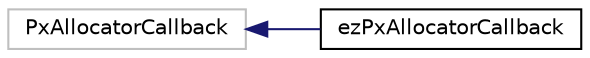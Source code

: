 digraph "Graphical Class Hierarchy"
{
 // LATEX_PDF_SIZE
  edge [fontname="Helvetica",fontsize="10",labelfontname="Helvetica",labelfontsize="10"];
  node [fontname="Helvetica",fontsize="10",shape=record];
  rankdir="LR";
  Node3920 [label="PxAllocatorCallback",height=0.2,width=0.4,color="grey75", fillcolor="white", style="filled",tooltip=" "];
  Node3920 -> Node0 [dir="back",color="midnightblue",fontsize="10",style="solid",fontname="Helvetica"];
  Node0 [label="ezPxAllocatorCallback",height=0.2,width=0.4,color="black", fillcolor="white", style="filled",URL="$d9/d80/classez_px_allocator_callback.htm",tooltip=" "];
}
